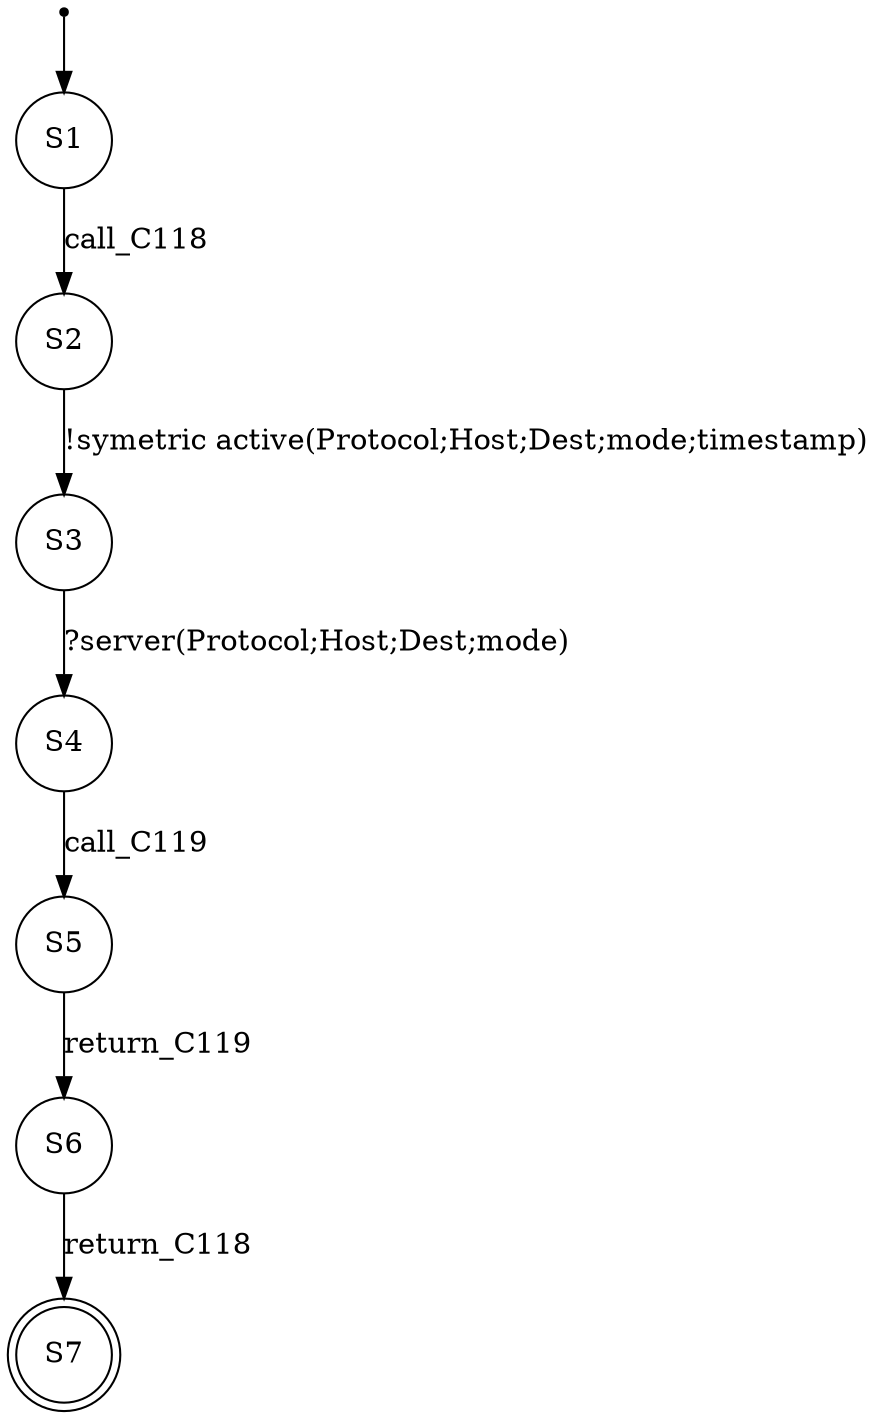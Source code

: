 digraph LTS {
S00[shape=point]
S1[label=S1,shape=circle];
S2[label=S2,shape=circle];
S3[label=S3,shape=circle];
S4[label=S4,shape=circle];
S5[label=S5,shape=circle];
S6[label=S6,shape=circle];
S7[label=S7,shape=doublecircle];
S00 -> S1
S1 -> S2[label ="call_C118"];
S2 -> S3[label ="!symetric active(Protocol;Host;Dest;mode;timestamp)"];
S3 -> S4[label ="?server(Protocol;Host;Dest;mode)"];
S4 -> S5[label ="call_C119"];
S5 -> S6[label ="return_C119"];
S6 -> S7[label ="return_C118"];
}
